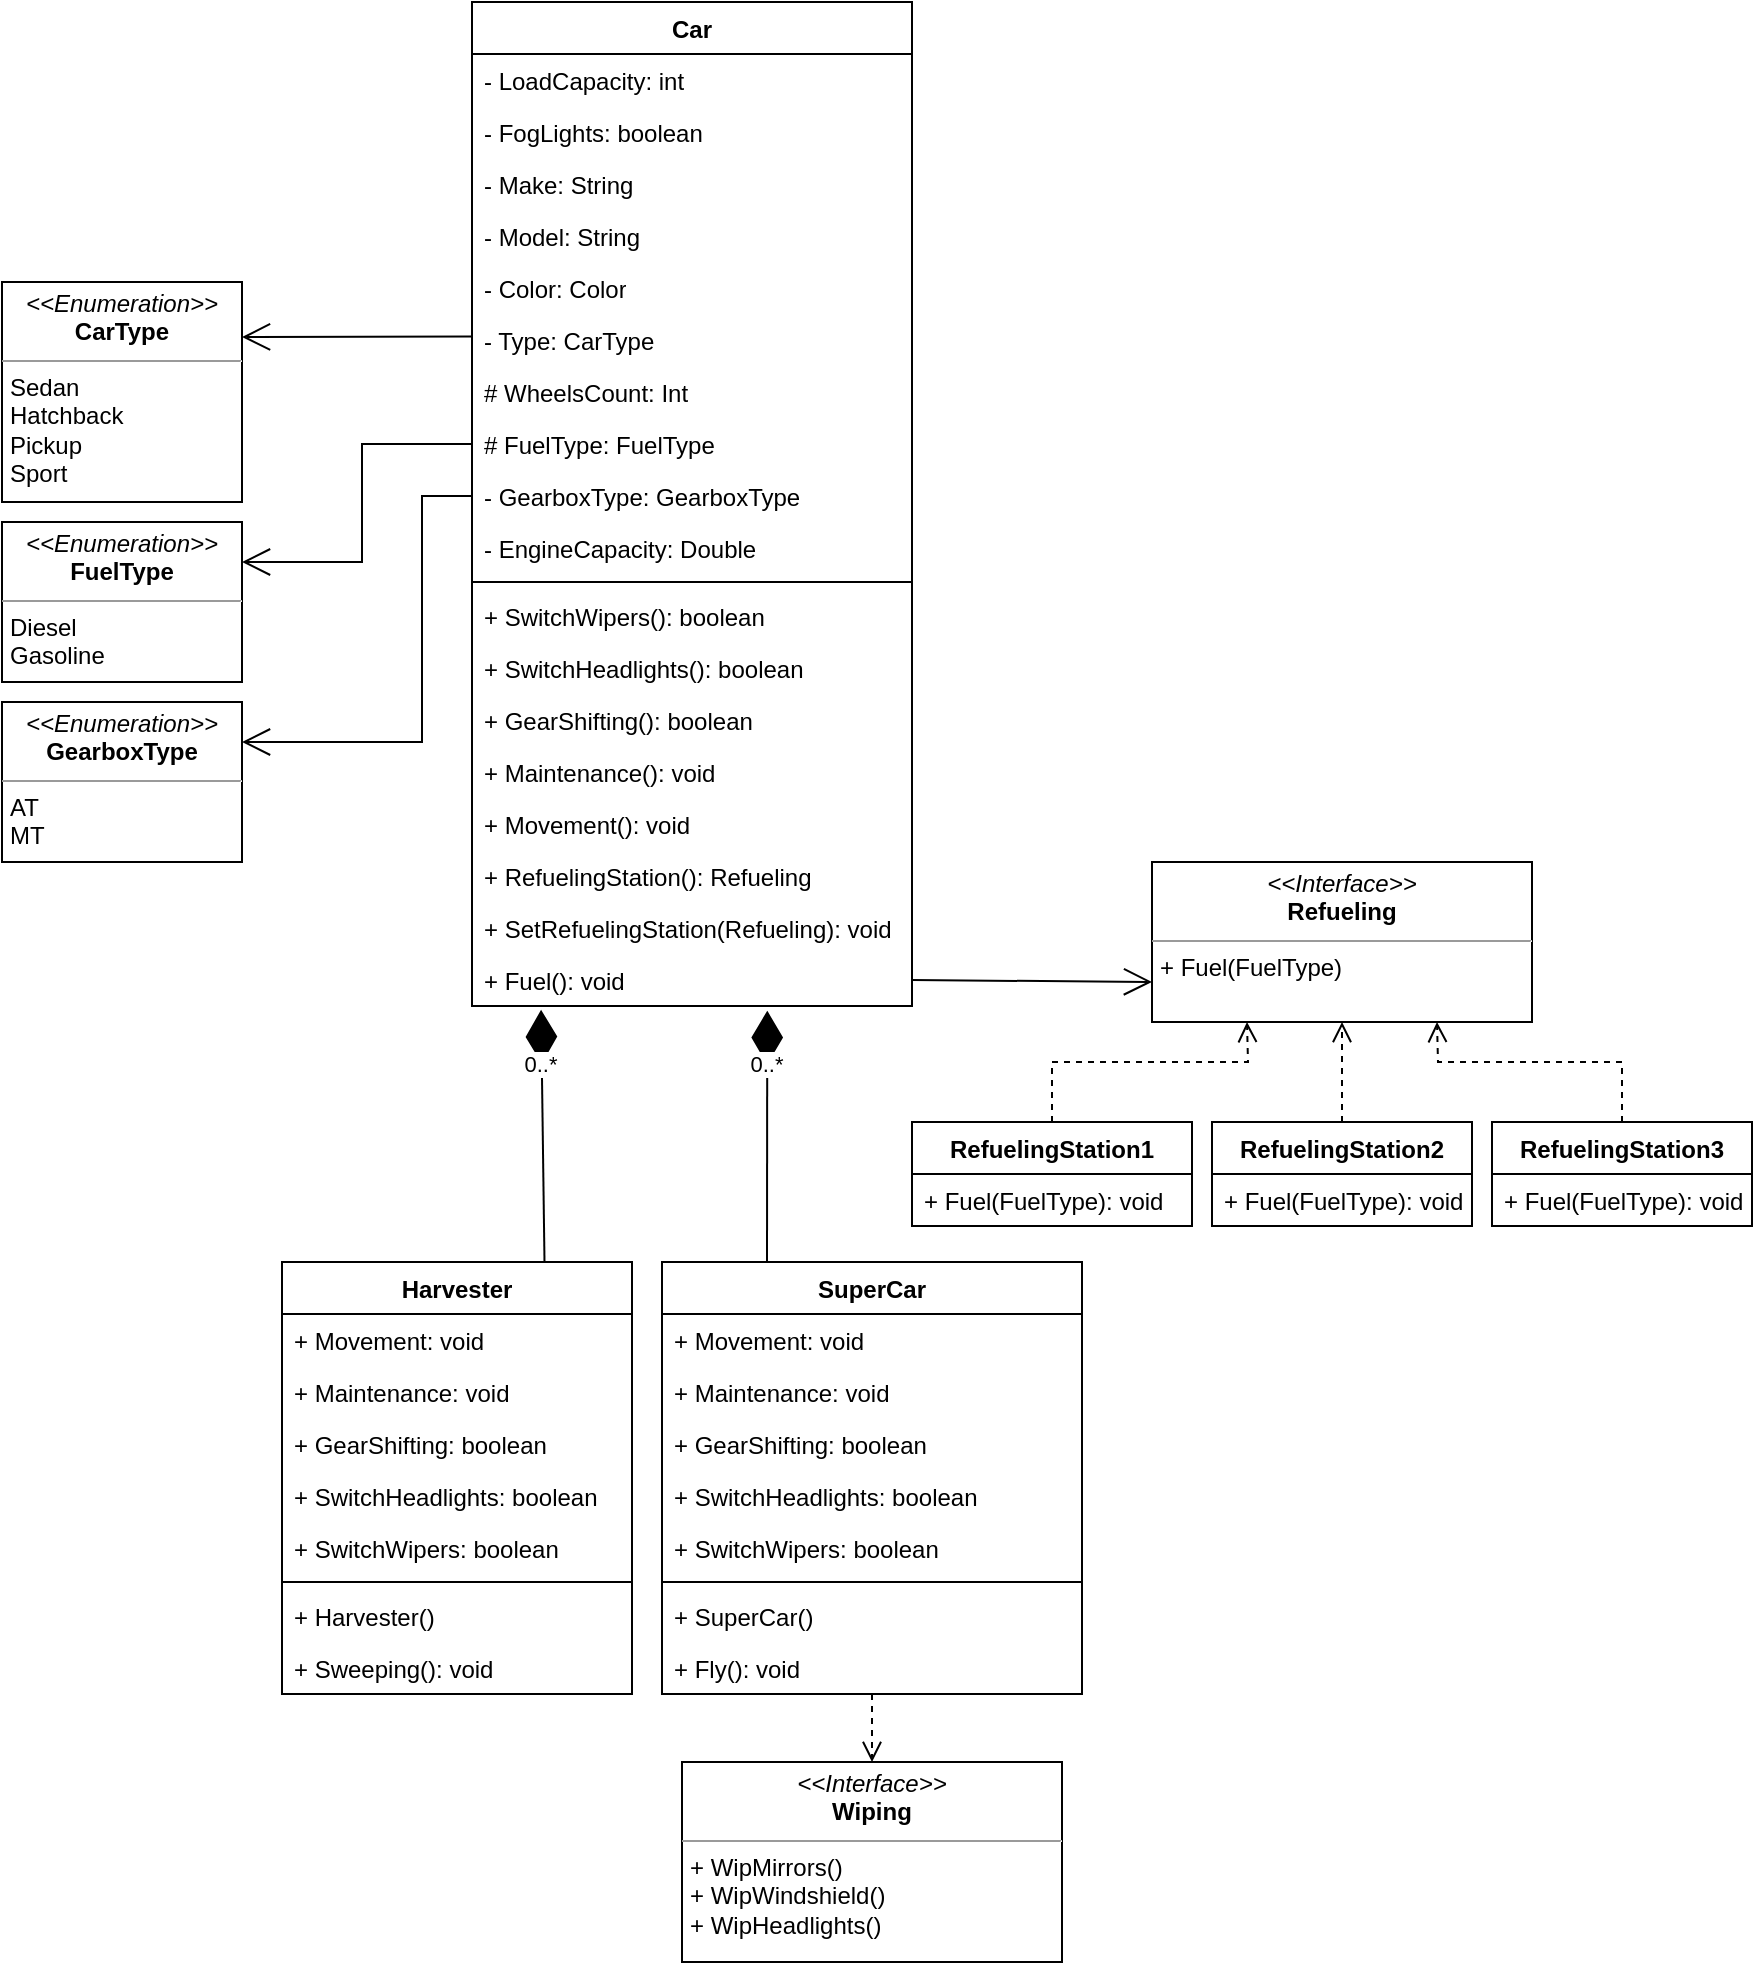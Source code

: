 <mxfile version="20.3.0" type="device"><diagram id="Q1v9ZRpBla2Z1Sj7raPf" name="Страница 1"><mxGraphModel dx="1132" dy="3012" grid="1" gridSize="10" guides="1" tooltips="1" connect="1" arrows="1" fold="1" page="1" pageScale="1" pageWidth="1169" pageHeight="827" background="none" math="0" shadow="0"><root><mxCell id="0"/><mxCell id="1" parent="0"/><mxCell id="CzWONWJBR5-LFgJK-QlP-2" value="SuperCar" style="swimlane;fontStyle=1;align=center;verticalAlign=top;childLayout=stackLayout;horizontal=1;startSize=26;horizontalStack=0;resizeParent=1;resizeParentMax=0;resizeLast=0;collapsible=1;marginBottom=0;" vertex="1" parent="1"><mxGeometry x="530" y="-380" width="210" height="216" as="geometry"><mxRectangle x="505" y="70" width="60" height="30" as="alternateBounds"/></mxGeometry></mxCell><mxCell id="CzWONWJBR5-LFgJK-QlP-3" value="+ Movement: void" style="text;strokeColor=none;fillColor=none;align=left;verticalAlign=top;spacingLeft=4;spacingRight=4;overflow=hidden;rotatable=0;points=[[0,0.5],[1,0.5]];portConstraint=eastwest;" vertex="1" parent="CzWONWJBR5-LFgJK-QlP-2"><mxGeometry y="26" width="210" height="26" as="geometry"/></mxCell><mxCell id="CzWONWJBR5-LFgJK-QlP-13" value="+ Maintenance: void" style="text;strokeColor=none;fillColor=none;align=left;verticalAlign=top;spacingLeft=4;spacingRight=4;overflow=hidden;rotatable=0;points=[[0,0.5],[1,0.5]];portConstraint=eastwest;" vertex="1" parent="CzWONWJBR5-LFgJK-QlP-2"><mxGeometry y="52" width="210" height="26" as="geometry"/></mxCell><mxCell id="CzWONWJBR5-LFgJK-QlP-14" value="+ GearShifting: boolean" style="text;strokeColor=none;fillColor=none;align=left;verticalAlign=top;spacingLeft=4;spacingRight=4;overflow=hidden;rotatable=0;points=[[0,0.5],[1,0.5]];portConstraint=eastwest;" vertex="1" parent="CzWONWJBR5-LFgJK-QlP-2"><mxGeometry y="78" width="210" height="26" as="geometry"/></mxCell><mxCell id="CzWONWJBR5-LFgJK-QlP-15" value="+ SwitchHeadlights: boolean" style="text;strokeColor=none;fillColor=none;align=left;verticalAlign=top;spacingLeft=4;spacingRight=4;overflow=hidden;rotatable=0;points=[[0,0.5],[1,0.5]];portConstraint=eastwest;" vertex="1" parent="CzWONWJBR5-LFgJK-QlP-2"><mxGeometry y="104" width="210" height="26" as="geometry"/></mxCell><mxCell id="CzWONWJBR5-LFgJK-QlP-17" value="+ SwitchWipers: boolean" style="text;strokeColor=none;fillColor=none;align=left;verticalAlign=top;spacingLeft=4;spacingRight=4;overflow=hidden;rotatable=0;points=[[0,0.5],[1,0.5]];portConstraint=eastwest;" vertex="1" parent="CzWONWJBR5-LFgJK-QlP-2"><mxGeometry y="130" width="210" height="26" as="geometry"/></mxCell><mxCell id="CzWONWJBR5-LFgJK-QlP-4" value="" style="line;strokeWidth=1;fillColor=none;align=left;verticalAlign=middle;spacingTop=-1;spacingLeft=3;spacingRight=3;rotatable=0;labelPosition=right;points=[];portConstraint=eastwest;strokeColor=inherit;" vertex="1" parent="CzWONWJBR5-LFgJK-QlP-2"><mxGeometry y="156" width="210" height="8" as="geometry"/></mxCell><mxCell id="CzWONWJBR5-LFgJK-QlP-21" value="+ SuperCar()" style="text;strokeColor=none;fillColor=none;align=left;verticalAlign=top;spacingLeft=4;spacingRight=4;overflow=hidden;rotatable=0;points=[[0,0.5],[1,0.5]];portConstraint=eastwest;" vertex="1" parent="CzWONWJBR5-LFgJK-QlP-2"><mxGeometry y="164" width="210" height="26" as="geometry"/></mxCell><mxCell id="CzWONWJBR5-LFgJK-QlP-5" value="+ Fly(): void" style="text;strokeColor=none;fillColor=none;align=left;verticalAlign=top;spacingLeft=4;spacingRight=4;overflow=hidden;rotatable=0;points=[[0,0.5],[1,0.5]];portConstraint=eastwest;" vertex="1" parent="CzWONWJBR5-LFgJK-QlP-2"><mxGeometry y="190" width="210" height="26" as="geometry"/></mxCell><mxCell id="CzWONWJBR5-LFgJK-QlP-22" value="Car" style="swimlane;fontStyle=1;align=center;verticalAlign=top;childLayout=stackLayout;horizontal=1;startSize=26;horizontalStack=0;resizeParent=1;resizeParentMax=0;resizeLast=0;collapsible=1;marginBottom=0;spacing=2;whiteSpace=wrap;" vertex="1" parent="1"><mxGeometry x="435" y="-1010" width="220" height="502" as="geometry"><mxRectangle x="530" y="80" width="60" height="30" as="alternateBounds"/></mxGeometry></mxCell><mxCell id="CzWONWJBR5-LFgJK-QlP-23" value="- LoadCapacity: int" style="text;strokeColor=none;fillColor=none;align=left;verticalAlign=top;spacingLeft=4;spacingRight=4;overflow=hidden;rotatable=0;points=[[0,0.5],[1,0.5]];portConstraint=eastwest;whiteSpace=wrap;" vertex="1" parent="CzWONWJBR5-LFgJK-QlP-22"><mxGeometry y="26" width="220" height="26" as="geometry"/></mxCell><mxCell id="CzWONWJBR5-LFgJK-QlP-24" value="- FogLights: boolean" style="text;strokeColor=none;fillColor=none;align=left;verticalAlign=top;spacingLeft=4;spacingRight=4;overflow=hidden;rotatable=0;points=[[0,0.5],[1,0.5]];portConstraint=eastwest;whiteSpace=wrap;" vertex="1" parent="CzWONWJBR5-LFgJK-QlP-22"><mxGeometry y="52" width="220" height="26" as="geometry"/></mxCell><mxCell id="CzWONWJBR5-LFgJK-QlP-25" value="- Make: String" style="text;strokeColor=none;fillColor=none;align=left;verticalAlign=top;spacingLeft=4;spacingRight=4;overflow=hidden;rotatable=0;points=[[0,0.5],[1,0.5]];portConstraint=eastwest;whiteSpace=wrap;" vertex="1" parent="CzWONWJBR5-LFgJK-QlP-22"><mxGeometry y="78" width="220" height="26" as="geometry"/></mxCell><mxCell id="CzWONWJBR5-LFgJK-QlP-26" value="- Model: String" style="text;strokeColor=none;fillColor=none;align=left;verticalAlign=top;spacingLeft=4;spacingRight=4;overflow=hidden;rotatable=0;points=[[0,0.5],[1,0.5]];portConstraint=eastwest;whiteSpace=wrap;" vertex="1" parent="CzWONWJBR5-LFgJK-QlP-22"><mxGeometry y="104" width="220" height="26" as="geometry"/></mxCell><mxCell id="CzWONWJBR5-LFgJK-QlP-27" value="- Color: Color" style="text;strokeColor=none;fillColor=none;align=left;verticalAlign=top;spacingLeft=4;spacingRight=4;overflow=hidden;rotatable=0;points=[[0,0.5],[1,0.5]];portConstraint=eastwest;whiteSpace=wrap;" vertex="1" parent="CzWONWJBR5-LFgJK-QlP-22"><mxGeometry y="130" width="220" height="26" as="geometry"/></mxCell><mxCell id="CzWONWJBR5-LFgJK-QlP-28" value="- Type: CarType" style="text;strokeColor=none;fillColor=none;align=left;verticalAlign=top;spacingLeft=4;spacingRight=4;overflow=hidden;rotatable=0;points=[[0,0.5],[1,0.5]];portConstraint=eastwest;whiteSpace=wrap;" vertex="1" parent="CzWONWJBR5-LFgJK-QlP-22"><mxGeometry y="156" width="220" height="26" as="geometry"/></mxCell><mxCell id="CzWONWJBR5-LFgJK-QlP-29" value="# WheelsCount: Int" style="text;strokeColor=none;fillColor=none;align=left;verticalAlign=top;spacingLeft=4;spacingRight=4;overflow=hidden;rotatable=0;points=[[0,0.5],[1,0.5]];portConstraint=eastwest;whiteSpace=wrap;" vertex="1" parent="CzWONWJBR5-LFgJK-QlP-22"><mxGeometry y="182" width="220" height="26" as="geometry"/></mxCell><mxCell id="CzWONWJBR5-LFgJK-QlP-30" value="# FuelType: FuelType" style="text;strokeColor=none;fillColor=none;align=left;verticalAlign=top;spacingLeft=4;spacingRight=4;overflow=hidden;rotatable=0;points=[[0,0.5],[1,0.5]];portConstraint=eastwest;whiteSpace=wrap;" vertex="1" parent="CzWONWJBR5-LFgJK-QlP-22"><mxGeometry y="208" width="220" height="26" as="geometry"/></mxCell><mxCell id="CzWONWJBR5-LFgJK-QlP-38" value="- GearboxType: GearboxType" style="text;strokeColor=none;fillColor=none;align=left;verticalAlign=top;spacingLeft=4;spacingRight=4;overflow=hidden;rotatable=0;points=[[0,0.5],[1,0.5]];portConstraint=eastwest;whiteSpace=wrap;" vertex="1" parent="CzWONWJBR5-LFgJK-QlP-22"><mxGeometry y="234" width="220" height="26" as="geometry"/></mxCell><mxCell id="CzWONWJBR5-LFgJK-QlP-39" value="- EngineCapacity: Double" style="text;strokeColor=none;fillColor=none;align=left;verticalAlign=top;spacingLeft=4;spacingRight=4;overflow=hidden;rotatable=0;points=[[0,0.5],[1,0.5]];portConstraint=eastwest;whiteSpace=wrap;" vertex="1" parent="CzWONWJBR5-LFgJK-QlP-22"><mxGeometry y="260" width="220" height="26" as="geometry"/></mxCell><mxCell id="CzWONWJBR5-LFgJK-QlP-31" value="" style="line;strokeWidth=1;fillColor=none;align=left;verticalAlign=middle;spacingTop=-1;spacingLeft=3;spacingRight=3;rotatable=0;labelPosition=right;points=[];portConstraint=eastwest;strokeColor=inherit;whiteSpace=wrap;" vertex="1" parent="CzWONWJBR5-LFgJK-QlP-22"><mxGeometry y="286" width="220" height="8" as="geometry"/></mxCell><mxCell id="CzWONWJBR5-LFgJK-QlP-60" value="+ SwitchWipers(): boolean" style="text;strokeColor=none;fillColor=none;align=left;verticalAlign=top;spacingLeft=4;spacingRight=4;overflow=hidden;rotatable=0;points=[[0,0.5],[1,0.5]];portConstraint=eastwest;whiteSpace=wrap;" vertex="1" parent="CzWONWJBR5-LFgJK-QlP-22"><mxGeometry y="294" width="220" height="26" as="geometry"/></mxCell><mxCell id="CzWONWJBR5-LFgJK-QlP-59" value="+ SwitchHeadlights(): boolean" style="text;strokeColor=none;fillColor=none;align=left;verticalAlign=top;spacingLeft=4;spacingRight=4;overflow=hidden;rotatable=0;points=[[0,0.5],[1,0.5]];portConstraint=eastwest;whiteSpace=wrap;" vertex="1" parent="CzWONWJBR5-LFgJK-QlP-22"><mxGeometry y="320" width="220" height="26" as="geometry"/></mxCell><mxCell id="CzWONWJBR5-LFgJK-QlP-58" value="+ GearShifting(): boolean" style="text;strokeColor=none;fillColor=none;align=left;verticalAlign=top;spacingLeft=4;spacingRight=4;overflow=hidden;rotatable=0;points=[[0,0.5],[1,0.5]];portConstraint=eastwest;whiteSpace=wrap;" vertex="1" parent="CzWONWJBR5-LFgJK-QlP-22"><mxGeometry y="346" width="220" height="26" as="geometry"/></mxCell><mxCell id="CzWONWJBR5-LFgJK-QlP-57" value="+ Maintenance(): void" style="text;strokeColor=none;fillColor=none;align=left;verticalAlign=top;spacingLeft=4;spacingRight=4;overflow=hidden;rotatable=0;points=[[0,0.5],[1,0.5]];portConstraint=eastwest;whiteSpace=wrap;" vertex="1" parent="CzWONWJBR5-LFgJK-QlP-22"><mxGeometry y="372" width="220" height="26" as="geometry"/></mxCell><mxCell id="CzWONWJBR5-LFgJK-QlP-56" value="+ Movement(): void" style="text;strokeColor=none;fillColor=none;align=left;verticalAlign=top;spacingLeft=4;spacingRight=4;overflow=hidden;rotatable=0;points=[[0,0.5],[1,0.5]];portConstraint=eastwest;whiteSpace=wrap;" vertex="1" parent="CzWONWJBR5-LFgJK-QlP-22"><mxGeometry y="398" width="220" height="26" as="geometry"/></mxCell><mxCell id="CzWONWJBR5-LFgJK-QlP-64" value="+ RefuelingStation(): Refueling" style="text;strokeColor=none;fillColor=none;align=left;verticalAlign=top;spacingLeft=4;spacingRight=4;overflow=hidden;rotatable=0;points=[[0,0.5],[1,0.5]];portConstraint=eastwest;whiteSpace=wrap;" vertex="1" parent="CzWONWJBR5-LFgJK-QlP-22"><mxGeometry y="424" width="220" height="26" as="geometry"/></mxCell><mxCell id="CzWONWJBR5-LFgJK-QlP-65" value="+ SetRefuelingStation(Refueling): void" style="text;strokeColor=none;fillColor=none;align=left;verticalAlign=top;spacingLeft=4;spacingRight=4;overflow=hidden;rotatable=0;points=[[0,0.5],[1,0.5]];portConstraint=eastwest;whiteSpace=wrap;" vertex="1" parent="CzWONWJBR5-LFgJK-QlP-22"><mxGeometry y="450" width="220" height="26" as="geometry"/></mxCell><mxCell id="CzWONWJBR5-LFgJK-QlP-66" value="+ Fuel(): void" style="text;strokeColor=none;fillColor=none;align=left;verticalAlign=top;spacingLeft=4;spacingRight=4;overflow=hidden;rotatable=0;points=[[0,0.5],[1,0.5]];portConstraint=eastwest;whiteSpace=wrap;" vertex="1" parent="CzWONWJBR5-LFgJK-QlP-22"><mxGeometry y="476" width="220" height="26" as="geometry"/></mxCell><mxCell id="CzWONWJBR5-LFgJK-QlP-67" value="Harvester" style="swimlane;fontStyle=1;align=center;verticalAlign=top;childLayout=stackLayout;horizontal=1;startSize=26;horizontalStack=0;resizeParent=1;resizeParentMax=0;resizeLast=0;collapsible=1;marginBottom=0;" vertex="1" parent="1"><mxGeometry x="340" y="-380" width="175" height="216" as="geometry"><mxRectangle x="505" y="70" width="60" height="30" as="alternateBounds"/></mxGeometry></mxCell><mxCell id="CzWONWJBR5-LFgJK-QlP-68" value="+ Movement: void" style="text;strokeColor=none;fillColor=none;align=left;verticalAlign=top;spacingLeft=4;spacingRight=4;overflow=hidden;rotatable=0;points=[[0,0.5],[1,0.5]];portConstraint=eastwest;" vertex="1" parent="CzWONWJBR5-LFgJK-QlP-67"><mxGeometry y="26" width="175" height="26" as="geometry"/></mxCell><mxCell id="CzWONWJBR5-LFgJK-QlP-69" value="+ Maintenance: void" style="text;strokeColor=none;fillColor=none;align=left;verticalAlign=top;spacingLeft=4;spacingRight=4;overflow=hidden;rotatable=0;points=[[0,0.5],[1,0.5]];portConstraint=eastwest;" vertex="1" parent="CzWONWJBR5-LFgJK-QlP-67"><mxGeometry y="52" width="175" height="26" as="geometry"/></mxCell><mxCell id="CzWONWJBR5-LFgJK-QlP-70" value="+ GearShifting: boolean" style="text;strokeColor=none;fillColor=none;align=left;verticalAlign=top;spacingLeft=4;spacingRight=4;overflow=hidden;rotatable=0;points=[[0,0.5],[1,0.5]];portConstraint=eastwest;" vertex="1" parent="CzWONWJBR5-LFgJK-QlP-67"><mxGeometry y="78" width="175" height="26" as="geometry"/></mxCell><mxCell id="CzWONWJBR5-LFgJK-QlP-71" value="+ SwitchHeadlights: boolean" style="text;strokeColor=none;fillColor=none;align=left;verticalAlign=top;spacingLeft=4;spacingRight=4;overflow=hidden;rotatable=0;points=[[0,0.5],[1,0.5]];portConstraint=eastwest;" vertex="1" parent="CzWONWJBR5-LFgJK-QlP-67"><mxGeometry y="104" width="175" height="26" as="geometry"/></mxCell><mxCell id="CzWONWJBR5-LFgJK-QlP-72" value="+ SwitchWipers: boolean" style="text;strokeColor=none;fillColor=none;align=left;verticalAlign=top;spacingLeft=4;spacingRight=4;overflow=hidden;rotatable=0;points=[[0,0.5],[1,0.5]];portConstraint=eastwest;" vertex="1" parent="CzWONWJBR5-LFgJK-QlP-67"><mxGeometry y="130" width="175" height="26" as="geometry"/></mxCell><mxCell id="CzWONWJBR5-LFgJK-QlP-76" value="" style="line;strokeWidth=1;fillColor=none;align=left;verticalAlign=middle;spacingTop=-1;spacingLeft=3;spacingRight=3;rotatable=0;labelPosition=right;points=[];portConstraint=eastwest;strokeColor=inherit;" vertex="1" parent="CzWONWJBR5-LFgJK-QlP-67"><mxGeometry y="156" width="175" height="8" as="geometry"/></mxCell><mxCell id="CzWONWJBR5-LFgJK-QlP-77" value="+ Harvester()" style="text;strokeColor=none;fillColor=none;align=left;verticalAlign=top;spacingLeft=4;spacingRight=4;overflow=hidden;rotatable=0;points=[[0,0.5],[1,0.5]];portConstraint=eastwest;" vertex="1" parent="CzWONWJBR5-LFgJK-QlP-67"><mxGeometry y="164" width="175" height="26" as="geometry"/></mxCell><mxCell id="CzWONWJBR5-LFgJK-QlP-78" value="+ Sweeping(): void" style="text;strokeColor=none;fillColor=none;align=left;verticalAlign=top;spacingLeft=4;spacingRight=4;overflow=hidden;rotatable=0;points=[[0,0.5],[1,0.5]];portConstraint=eastwest;" vertex="1" parent="CzWONWJBR5-LFgJK-QlP-67"><mxGeometry y="190" width="175" height="26" as="geometry"/></mxCell><mxCell id="CzWONWJBR5-LFgJK-QlP-79" value="&lt;p style=&quot;margin:0px;margin-top:4px;text-align:center;&quot;&gt;&lt;i&gt;&amp;lt;&amp;lt;Interface&amp;gt;&amp;gt;&lt;/i&gt;&lt;br&gt;&lt;b&gt;Refueling&lt;/b&gt;&lt;/p&gt;&lt;hr size=&quot;1&quot;&gt;&lt;p style=&quot;margin:0px;margin-left:4px;&quot;&gt;&lt;span style=&quot;background-color: initial;&quot;&gt;+ Fuel(FuelType)&lt;/span&gt;&lt;br&gt;&lt;/p&gt;" style="verticalAlign=top;align=left;overflow=fill;fontSize=12;fontFamily=Helvetica;html=1;" vertex="1" parent="1"><mxGeometry x="775" y="-580" width="190" height="80" as="geometry"/></mxCell><mxCell id="CzWONWJBR5-LFgJK-QlP-80" value="&lt;p style=&quot;margin: 4px 0px 0px; text-align: center; line-height: 1.2;&quot;&gt;&lt;i&gt;&amp;lt;&amp;lt;Interface&amp;gt;&amp;gt;&lt;/i&gt;&lt;br&gt;&lt;b&gt;Wiping&lt;/b&gt;&lt;/p&gt;&lt;hr size=&quot;1&quot;&gt;&lt;p style=&quot;margin:0px;margin-left:4px;&quot;&gt;&lt;span style=&quot;background-color: initial;&quot;&gt;+ WipMirrors&lt;/span&gt;&lt;span style=&quot;background-color: initial;&quot;&gt;()&lt;/span&gt;&lt;/p&gt;&lt;p style=&quot;margin:0px;margin-left:4px;&quot;&gt;&lt;span style=&quot;background-color: initial;&quot;&gt;+ WipWindshield()&lt;/span&gt;&lt;/p&gt;&lt;p style=&quot;margin:0px;margin-left:4px;&quot;&gt;&lt;span style=&quot;background-color: initial;&quot;&gt;+ WipHeadlights()&lt;/span&gt;&lt;/p&gt;" style="verticalAlign=top;align=left;overflow=fill;fontSize=12;fontFamily=Helvetica;html=1;" vertex="1" parent="1"><mxGeometry x="540" y="-130" width="190" height="100" as="geometry"/></mxCell><mxCell id="CzWONWJBR5-LFgJK-QlP-92" value="RefuelingStation1" style="swimlane;fontStyle=1;align=center;verticalAlign=top;childLayout=stackLayout;horizontal=1;startSize=26;horizontalStack=0;resizeParent=1;resizeParentMax=0;resizeLast=0;collapsible=1;marginBottom=0;" vertex="1" parent="1"><mxGeometry x="655" y="-450" width="140" height="52" as="geometry"><mxRectangle x="505" y="70" width="60" height="30" as="alternateBounds"/></mxGeometry></mxCell><mxCell id="CzWONWJBR5-LFgJK-QlP-99" value="+ Fuel(FuelType): void" style="text;strokeColor=none;fillColor=none;align=left;verticalAlign=top;spacingLeft=4;spacingRight=4;overflow=hidden;rotatable=0;points=[[0,0.5],[1,0.5]];portConstraint=eastwest;" vertex="1" parent="CzWONWJBR5-LFgJK-QlP-92"><mxGeometry y="26" width="140" height="26" as="geometry"/></mxCell><mxCell id="CzWONWJBR5-LFgJK-QlP-101" value="RefuelingStation2" style="swimlane;fontStyle=1;align=center;verticalAlign=top;childLayout=stackLayout;horizontal=1;startSize=26;horizontalStack=0;resizeParent=1;resizeParentMax=0;resizeLast=0;collapsible=1;marginBottom=0;" vertex="1" parent="1"><mxGeometry x="805" y="-450" width="130" height="52" as="geometry"><mxRectangle x="505" y="70" width="60" height="30" as="alternateBounds"/></mxGeometry></mxCell><mxCell id="CzWONWJBR5-LFgJK-QlP-102" value="+ Fuel(FuelType): void" style="text;strokeColor=none;fillColor=none;align=left;verticalAlign=top;spacingLeft=4;spacingRight=4;overflow=hidden;rotatable=0;points=[[0,0.5],[1,0.5]];portConstraint=eastwest;" vertex="1" parent="CzWONWJBR5-LFgJK-QlP-101"><mxGeometry y="26" width="130" height="26" as="geometry"/></mxCell><mxCell id="CzWONWJBR5-LFgJK-QlP-103" value="RefuelingStation3" style="swimlane;fontStyle=1;align=center;verticalAlign=top;childLayout=stackLayout;horizontal=1;startSize=26;horizontalStack=0;resizeParent=1;resizeParentMax=0;resizeLast=0;collapsible=1;marginBottom=0;" vertex="1" parent="1"><mxGeometry x="945" y="-450" width="130" height="52" as="geometry"><mxRectangle x="505" y="70" width="60" height="30" as="alternateBounds"/></mxGeometry></mxCell><mxCell id="CzWONWJBR5-LFgJK-QlP-104" value="+ Fuel(FuelType): void" style="text;strokeColor=none;fillColor=none;align=left;verticalAlign=top;spacingLeft=4;spacingRight=4;overflow=hidden;rotatable=0;points=[[0,0.5],[1,0.5]];portConstraint=eastwest;" vertex="1" parent="CzWONWJBR5-LFgJK-QlP-103"><mxGeometry y="26" width="130" height="26" as="geometry"/></mxCell><mxCell id="CzWONWJBR5-LFgJK-QlP-117" value="&lt;p style=&quot;margin: 4px 0px 0px; text-align: center; line-height: 1.2;&quot;&gt;&lt;i&gt;&amp;lt;&amp;lt;Enumeration&amp;gt;&amp;gt;&lt;/i&gt;&lt;br&gt;&lt;b&gt;CarType&lt;/b&gt;&lt;/p&gt;&lt;hr size=&quot;1&quot;&gt;&lt;p style=&quot;margin:0px;margin-left:4px;&quot;&gt;Sedan&lt;/p&gt;&lt;p style=&quot;margin:0px;margin-left:4px;&quot;&gt;Hatchback&lt;/p&gt;&lt;p style=&quot;margin:0px;margin-left:4px;&quot;&gt;Pickup&lt;/p&gt;&lt;p style=&quot;margin:0px;margin-left:4px;&quot;&gt;Sport&lt;/p&gt;" style="verticalAlign=top;align=left;overflow=fill;fontSize=12;fontFamily=Helvetica;html=1;" vertex="1" parent="1"><mxGeometry x="200" y="-870" width="120" height="110" as="geometry"/></mxCell><mxCell id="CzWONWJBR5-LFgJK-QlP-118" value="&lt;p style=&quot;margin: 4px 0px 0px; text-align: center; line-height: 1.2;&quot;&gt;&lt;i&gt;&amp;lt;&amp;lt;Enumeration&amp;gt;&amp;gt;&lt;/i&gt;&lt;br&gt;&lt;b&gt;FuelType&lt;/b&gt;&lt;/p&gt;&lt;hr size=&quot;1&quot;&gt;&lt;p style=&quot;margin:0px;margin-left:4px;&quot;&gt;Diesel&lt;/p&gt;&lt;p style=&quot;margin:0px;margin-left:4px;&quot;&gt;Gasoline&lt;/p&gt;" style="verticalAlign=top;align=left;overflow=fill;fontSize=12;fontFamily=Helvetica;html=1;" vertex="1" parent="1"><mxGeometry x="200" y="-750" width="120" height="80" as="geometry"/></mxCell><mxCell id="CzWONWJBR5-LFgJK-QlP-119" value="&lt;p style=&quot;margin: 4px 0px 0px; text-align: center; line-height: 1.2;&quot;&gt;&lt;i&gt;&amp;lt;&amp;lt;Enumeration&amp;gt;&amp;gt;&lt;/i&gt;&lt;br&gt;&lt;b&gt;GearboxType&lt;/b&gt;&lt;/p&gt;&lt;hr size=&quot;1&quot;&gt;&lt;p style=&quot;margin:0px;margin-left:4px;&quot;&gt;AT&lt;/p&gt;&lt;p style=&quot;margin:0px;margin-left:4px;&quot;&gt;MT&lt;/p&gt;" style="verticalAlign=top;align=left;overflow=fill;fontSize=12;fontFamily=Helvetica;html=1;" vertex="1" parent="1"><mxGeometry x="200" y="-660" width="120" height="80" as="geometry"/></mxCell><mxCell id="CzWONWJBR5-LFgJK-QlP-127" value="" style="endArrow=diamondThin;endFill=1;endSize=24;html=1;rounded=0;exitX=0.25;exitY=0;exitDx=0;exitDy=0;entryX=0.671;entryY=1.089;entryDx=0;entryDy=0;entryPerimeter=0;" edge="1" parent="1" source="CzWONWJBR5-LFgJK-QlP-2" target="CzWONWJBR5-LFgJK-QlP-66"><mxGeometry width="160" relative="1" as="geometry"><mxPoint x="380" y="-510" as="sourcePoint"/><mxPoint x="583" y="-500" as="targetPoint"/><Array as="points"/></mxGeometry></mxCell><mxCell id="CzWONWJBR5-LFgJK-QlP-129" value="0..*" style="edgeLabel;html=1;align=center;verticalAlign=middle;resizable=0;points=[];" vertex="1" connectable="0" parent="CzWONWJBR5-LFgJK-QlP-127"><mxGeometry x="0.7" y="1" relative="1" as="geometry"><mxPoint y="8" as="offset"/></mxGeometry></mxCell><mxCell id="CzWONWJBR5-LFgJK-QlP-130" value="" style="html=1;verticalAlign=bottom;endArrow=open;dashed=1;endSize=8;rounded=0;exitX=0.5;exitY=1;exitDx=0;exitDy=0;entryX=0.5;entryY=0;entryDx=0;entryDy=0;" edge="1" parent="1" source="CzWONWJBR5-LFgJK-QlP-2" target="CzWONWJBR5-LFgJK-QlP-80"><mxGeometry relative="1" as="geometry"><mxPoint x="190" y="-20" as="sourcePoint"/><mxPoint x="110" y="-20" as="targetPoint"/></mxGeometry></mxCell><mxCell id="CzWONWJBR5-LFgJK-QlP-131" value="" style="html=1;verticalAlign=bottom;endArrow=open;dashed=1;endSize=8;rounded=0;exitX=0.5;exitY=0;exitDx=0;exitDy=0;entryX=0.75;entryY=1;entryDx=0;entryDy=0;" edge="1" parent="1" source="CzWONWJBR5-LFgJK-QlP-103" target="CzWONWJBR5-LFgJK-QlP-79"><mxGeometry relative="1" as="geometry"><mxPoint x="705" y="-510" as="sourcePoint"/><mxPoint x="625" y="-510" as="targetPoint"/><Array as="points"><mxPoint x="1010" y="-480"/><mxPoint x="918" y="-480"/></Array></mxGeometry></mxCell><mxCell id="CzWONWJBR5-LFgJK-QlP-132" value="" style="html=1;verticalAlign=bottom;endArrow=open;dashed=1;endSize=8;rounded=0;exitX=0.5;exitY=0;exitDx=0;exitDy=0;entryX=0.5;entryY=1;entryDx=0;entryDy=0;" edge="1" parent="1" source="CzWONWJBR5-LFgJK-QlP-101" target="CzWONWJBR5-LFgJK-QlP-79"><mxGeometry relative="1" as="geometry"><mxPoint x="715" y="-500.0" as="sourcePoint"/><mxPoint x="635" y="-500.0" as="targetPoint"/></mxGeometry></mxCell><mxCell id="CzWONWJBR5-LFgJK-QlP-133" value="" style="html=1;verticalAlign=bottom;endArrow=open;dashed=1;endSize=8;rounded=0;exitX=0.5;exitY=0;exitDx=0;exitDy=0;entryX=0.25;entryY=1;entryDx=0;entryDy=0;" edge="1" parent="1" source="CzWONWJBR5-LFgJK-QlP-92" target="CzWONWJBR5-LFgJK-QlP-79"><mxGeometry relative="1" as="geometry"><mxPoint x="725" y="-490.0" as="sourcePoint"/><mxPoint x="645" y="-490.0" as="targetPoint"/><Array as="points"><mxPoint x="725" y="-480"/><mxPoint x="823" y="-480"/></Array></mxGeometry></mxCell><mxCell id="CzWONWJBR5-LFgJK-QlP-134" value="" style="endArrow=open;endFill=1;endSize=12;html=1;rounded=0;exitX=1;exitY=0.5;exitDx=0;exitDy=0;entryX=0;entryY=0.75;entryDx=0;entryDy=0;" edge="1" parent="1" source="CzWONWJBR5-LFgJK-QlP-66" target="CzWONWJBR5-LFgJK-QlP-79"><mxGeometry width="160" relative="1" as="geometry"><mxPoint x="740" y="-610" as="sourcePoint"/><mxPoint x="900" y="-610" as="targetPoint"/></mxGeometry></mxCell><mxCell id="CzWONWJBR5-LFgJK-QlP-136" value="" style="endArrow=diamondThin;endFill=1;endSize=24;html=1;rounded=0;exitX=0.75;exitY=0;exitDx=0;exitDy=0;entryX=0.157;entryY=1.072;entryDx=0;entryDy=0;entryPerimeter=0;" edge="1" parent="1" source="CzWONWJBR5-LFgJK-QlP-67" target="CzWONWJBR5-LFgJK-QlP-66"><mxGeometry width="160" relative="1" as="geometry"><mxPoint x="394.41" y="-329" as="sourcePoint"/><mxPoint x="394.91" y="-519" as="targetPoint"/><Array as="points"/></mxGeometry></mxCell><mxCell id="CzWONWJBR5-LFgJK-QlP-137" value="0..*" style="edgeLabel;html=1;align=center;verticalAlign=middle;resizable=0;points=[];" vertex="1" connectable="0" parent="CzWONWJBR5-LFgJK-QlP-136"><mxGeometry x="0.7" y="1" relative="1" as="geometry"><mxPoint y="8" as="offset"/></mxGeometry></mxCell><mxCell id="CzWONWJBR5-LFgJK-QlP-138" value="" style="endArrow=open;endFill=1;endSize=12;html=1;rounded=0;exitX=-0.002;exitY=0.434;exitDx=0;exitDy=0;entryX=1;entryY=0.25;entryDx=0;entryDy=0;exitPerimeter=0;" edge="1" parent="1" source="CzWONWJBR5-LFgJK-QlP-28" target="CzWONWJBR5-LFgJK-QlP-117"><mxGeometry width="160" relative="1" as="geometry"><mxPoint x="370" y="-650" as="sourcePoint"/><mxPoint x="530" y="-650" as="targetPoint"/></mxGeometry></mxCell><mxCell id="CzWONWJBR5-LFgJK-QlP-139" value="" style="endArrow=open;endFill=1;endSize=12;html=1;rounded=0;exitX=0;exitY=0.5;exitDx=0;exitDy=0;entryX=1;entryY=0.25;entryDx=0;entryDy=0;" edge="1" parent="1" source="CzWONWJBR5-LFgJK-QlP-30" target="CzWONWJBR5-LFgJK-QlP-118"><mxGeometry width="160" relative="1" as="geometry"><mxPoint x="444.56" y="-832.716" as="sourcePoint"/><mxPoint x="330" y="-832.5" as="targetPoint"/><Array as="points"><mxPoint x="380" y="-789"/><mxPoint x="380" y="-730"/></Array></mxGeometry></mxCell><mxCell id="CzWONWJBR5-LFgJK-QlP-140" value="" style="endArrow=open;endFill=1;endSize=12;html=1;rounded=0;exitX=0;exitY=0.5;exitDx=0;exitDy=0;entryX=1;entryY=0.25;entryDx=0;entryDy=0;" edge="1" parent="1" source="CzWONWJBR5-LFgJK-QlP-38" target="CzWONWJBR5-LFgJK-QlP-119"><mxGeometry width="160" relative="1" as="geometry"><mxPoint x="444.56" y="-832.716" as="sourcePoint"/><mxPoint x="330.0" y="-832.5" as="targetPoint"/><Array as="points"><mxPoint x="410" y="-763"/><mxPoint x="410" y="-640"/></Array></mxGeometry></mxCell></root></mxGraphModel></diagram></mxfile>